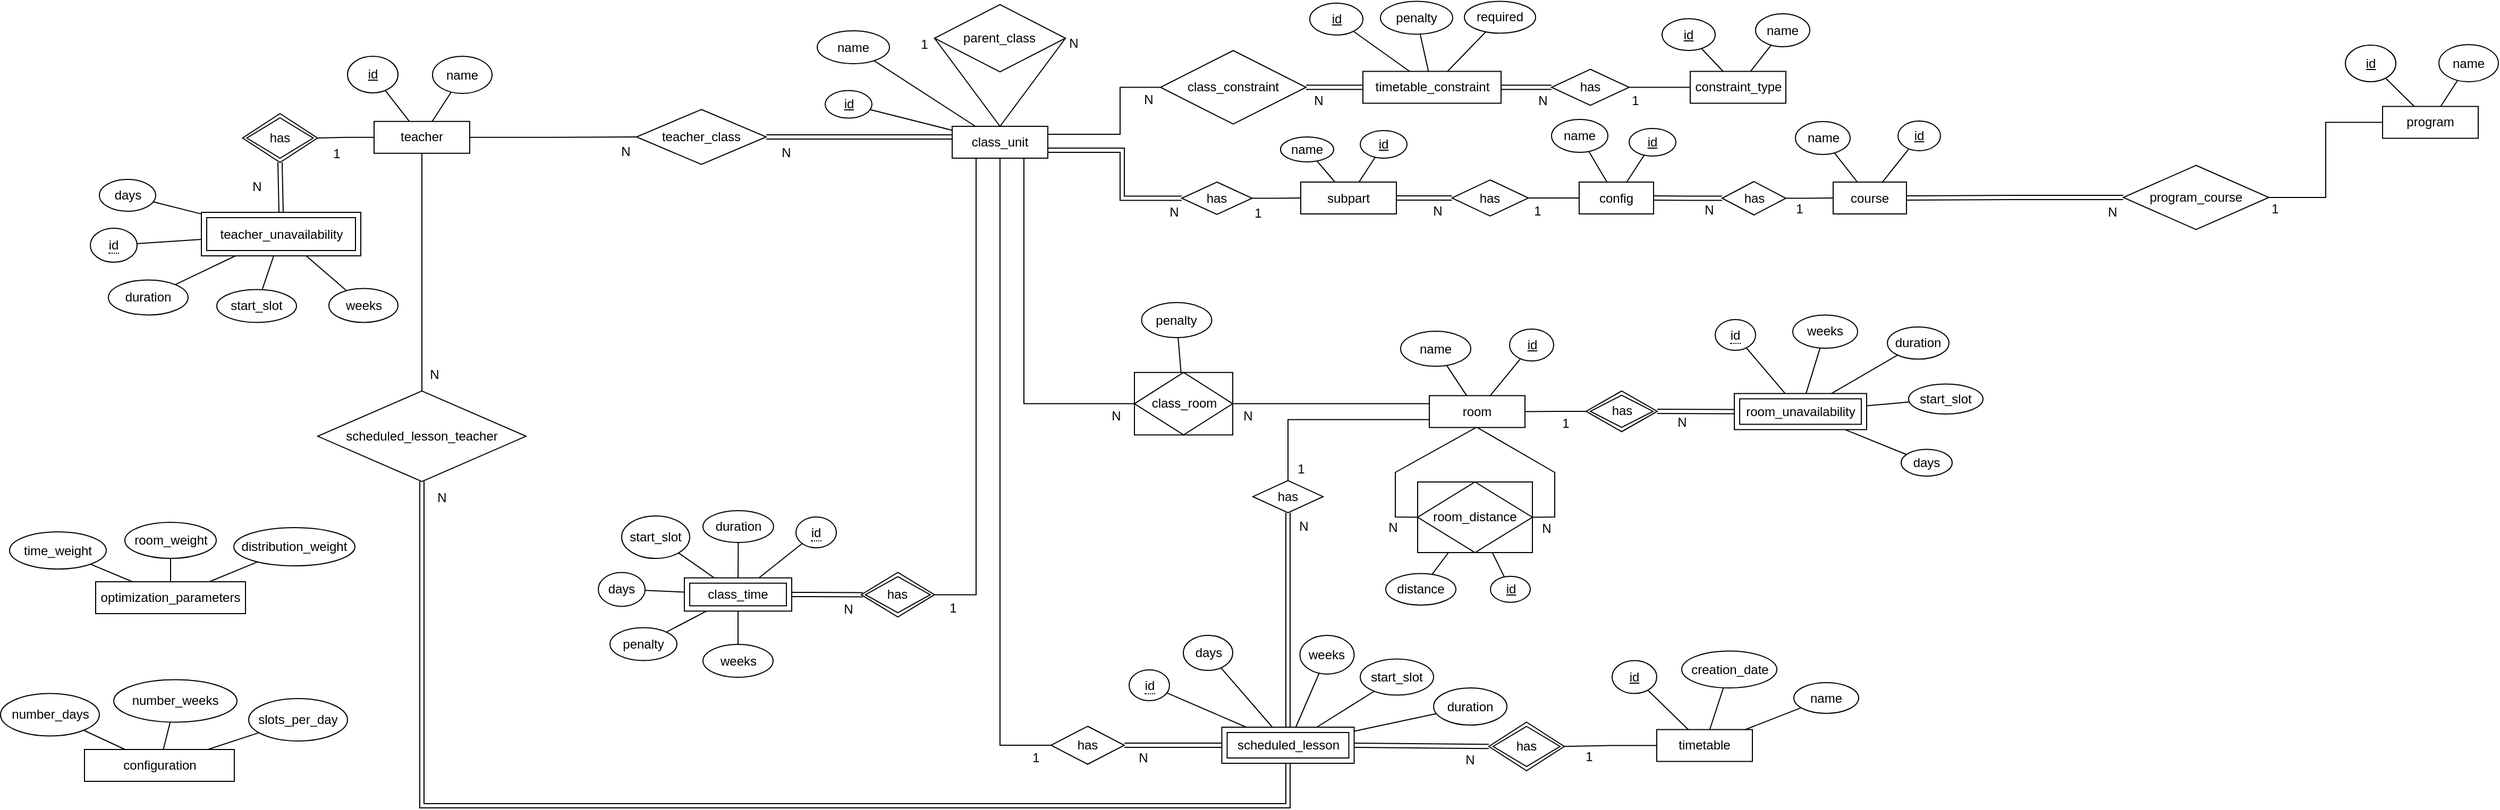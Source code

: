 <mxfile version="26.0.16">
  <diagram name="Page-1" id="pkXf-up6cnqvc38uH5pA">
    <mxGraphModel dx="1947" dy="532" grid="0" gridSize="10" guides="1" tooltips="1" connect="1" arrows="1" fold="1" page="1" pageScale="1" pageWidth="827" pageHeight="1169" math="0" shadow="0">
      <root>
        <mxCell id="0" />
        <mxCell id="1" parent="0" />
        <mxCell id="RfgUkLckM-XOD2t2Phgp-1" value="teacher" style="rounded=0;whiteSpace=wrap;html=1;" parent="1" vertex="1">
          <mxGeometry x="-413" y="139.38" width="90" height="30" as="geometry" />
        </mxCell>
        <mxCell id="RfgUkLckM-XOD2t2Phgp-3" value="timetable" style="rounded=0;whiteSpace=wrap;html=1;" parent="1" vertex="1">
          <mxGeometry x="794" y="712.25" width="90" height="30" as="geometry" />
        </mxCell>
        <mxCell id="RfgUkLckM-XOD2t2Phgp-4" value="name" style="ellipse;whiteSpace=wrap;html=1;" parent="1" vertex="1">
          <mxGeometry x="-358" y="78" width="56" height="35" as="geometry" />
        </mxCell>
        <mxCell id="RfgUkLckM-XOD2t2Phgp-5" value="&lt;u&gt;id&lt;/u&gt;" style="ellipse;whiteSpace=wrap;html=1;" parent="1" vertex="1">
          <mxGeometry x="-438" y="78" width="47.5" height="34.5" as="geometry" />
        </mxCell>
        <mxCell id="RfgUkLckM-XOD2t2Phgp-8" value="" style="endArrow=none;html=1;rounded=0;" parent="1" source="RfgUkLckM-XOD2t2Phgp-5" target="RfgUkLckM-XOD2t2Phgp-1" edge="1">
          <mxGeometry width="50" height="50" relative="1" as="geometry">
            <mxPoint x="-448" y="159" as="sourcePoint" />
            <mxPoint x="-398" y="159" as="targetPoint" />
          </mxGeometry>
        </mxCell>
        <mxCell id="RfgUkLckM-XOD2t2Phgp-9" value="" style="endArrow=none;html=1;rounded=0;" parent="1" source="RfgUkLckM-XOD2t2Phgp-4" target="RfgUkLckM-XOD2t2Phgp-1" edge="1">
          <mxGeometry width="50" height="50" relative="1" as="geometry">
            <mxPoint x="-329.118" y="101.647" as="sourcePoint" />
            <mxPoint x="-364" y="144" as="targetPoint" />
          </mxGeometry>
        </mxCell>
        <mxCell id="RfgUkLckM-XOD2t2Phgp-14" value="&lt;u&gt;id&lt;/u&gt;" style="ellipse;whiteSpace=wrap;html=1;" parent="1" vertex="1">
          <mxGeometry x="752" y="647.25" width="42" height="31" as="geometry" />
        </mxCell>
        <mxCell id="RfgUkLckM-XOD2t2Phgp-19" value="" style="endArrow=none;html=1;rounded=0;" parent="1" source="RfgUkLckM-XOD2t2Phgp-14" target="RfgUkLckM-XOD2t2Phgp-3" edge="1">
          <mxGeometry width="50" height="50" relative="1" as="geometry">
            <mxPoint x="234" y="1077.25" as="sourcePoint" />
            <mxPoint x="236" y="1107.25" as="targetPoint" />
          </mxGeometry>
        </mxCell>
        <mxCell id="bcXNtD89giMIb3jXFdts-14" value="&lt;u&gt;id&lt;/u&gt;" style="ellipse;whiteSpace=wrap;html=1;" parent="1" vertex="1">
          <mxGeometry x="1021" y="139" width="40" height="28" as="geometry" />
        </mxCell>
        <mxCell id="bcXNtD89giMIb3jXFdts-15" value="" style="endArrow=none;html=1;rounded=0;" parent="1" source="bcXNtD89giMIb3jXFdts-14" target="_xr7IQGyZNPZx5lYoVPm-3" edge="1">
          <mxGeometry width="50" height="50" relative="1" as="geometry">
            <mxPoint x="317" y="284.5" as="sourcePoint" />
            <mxPoint x="282" y="340.5" as="targetPoint" />
          </mxGeometry>
        </mxCell>
        <mxCell id="jiQwkbqRdQQgW2EyC9Wi-4" style="edgeStyle=orthogonalEdgeStyle;rounded=0;orthogonalLoop=1;jettySize=auto;html=1;entryX=0;entryY=0.5;entryDx=0;entryDy=0;endArrow=none;startFill=0;exitX=1;exitY=0.5;exitDx=0;exitDy=0;" parent="1" source="_xr7IQGyZNPZx5lYoVPm-6" target="_xr7IQGyZNPZx5lYoVPm-3" edge="1">
          <mxGeometry relative="1" as="geometry">
            <mxPoint x="942.0" y="211.5" as="sourcePoint" />
          </mxGeometry>
        </mxCell>
        <mxCell id="jiQwkbqRdQQgW2EyC9Wi-11" value="N" style="text;html=1;align=center;verticalAlign=middle;whiteSpace=wrap;rounded=0;" parent="1" vertex="1">
          <mxGeometry x="334" y="215" width="12.25" height="19" as="geometry" />
        </mxCell>
        <mxCell id="CwpDE3YvrMXc87gRrV8c-2" value="constraint_type" style="rounded=0;whiteSpace=wrap;html=1;" parent="1" vertex="1">
          <mxGeometry x="825.5" y="92.25" width="90" height="30" as="geometry" />
        </mxCell>
        <mxCell id="CwpDE3YvrMXc87gRrV8c-5" value="" style="endArrow=none;html=1;rounded=0;exitX=0;exitY=0.5;exitDx=0;exitDy=0;edgeStyle=orthogonalEdgeStyle;entryX=1;entryY=0.25;entryDx=0;entryDy=0;" parent="1" source="uCkUVd9GbLd5T6BVx3NX-10" target="_xr7IQGyZNPZx5lYoVPm-7" edge="1">
          <mxGeometry width="50" height="50" relative="1" as="geometry">
            <mxPoint x="367.75" y="107.25" as="sourcePoint" />
            <mxPoint x="234.0" y="149.25" as="targetPoint" />
            <Array as="points">
              <mxPoint x="289" y="107" />
              <mxPoint x="289" y="152" />
            </Array>
          </mxGeometry>
        </mxCell>
        <mxCell id="CwpDE3YvrMXc87gRrV8c-6" value="" style="endArrow=none;html=1;rounded=0;entryX=0;entryY=0.5;entryDx=0;entryDy=0;edgeStyle=orthogonalEdgeStyle;exitX=1;exitY=0.5;exitDx=0;exitDy=0;" parent="1" source="uCkUVd9GbLd5T6BVx3NX-2" target="CwpDE3YvrMXc87gRrV8c-2" edge="1">
          <mxGeometry width="50" height="50" relative="1" as="geometry">
            <mxPoint x="772.5" y="77.25" as="sourcePoint" />
            <mxPoint x="237.5" y="92.25" as="targetPoint" />
          </mxGeometry>
        </mxCell>
        <mxCell id="CwpDE3YvrMXc87gRrV8c-9" value="&lt;u&gt;id&lt;/u&gt;" style="ellipse;whiteSpace=wrap;html=1;" parent="1" vertex="1">
          <mxGeometry x="799" y="42.62" width="50" height="30" as="geometry" />
        </mxCell>
        <mxCell id="CwpDE3YvrMXc87gRrV8c-10" value="" style="endArrow=none;html=1;rounded=0;" parent="1" source="CwpDE3YvrMXc87gRrV8c-9" target="CwpDE3YvrMXc87gRrV8c-2" edge="1">
          <mxGeometry width="50" height="50" relative="1" as="geometry">
            <mxPoint x="556" y="43.25" as="sourcePoint" />
            <mxPoint x="606" y="-6.75" as="targetPoint" />
          </mxGeometry>
        </mxCell>
        <mxCell id="CwpDE3YvrMXc87gRrV8c-11" value="name" style="ellipse;whiteSpace=wrap;html=1;" parent="1" vertex="1">
          <mxGeometry x="887" y="38" width="51" height="31" as="geometry" />
        </mxCell>
        <mxCell id="CwpDE3YvrMXc87gRrV8c-12" value="" style="endArrow=none;html=1;rounded=0;" parent="1" source="CwpDE3YvrMXc87gRrV8c-11" target="CwpDE3YvrMXc87gRrV8c-2" edge="1">
          <mxGeometry width="50" height="50" relative="1" as="geometry">
            <mxPoint x="240" y="-64.75" as="sourcePoint" />
            <mxPoint x="322" y="-21.75" as="targetPoint" />
          </mxGeometry>
        </mxCell>
        <mxCell id="xcnXYv3SaFBbOcyUdqIz-3" value="N" style="text;html=1;align=center;verticalAlign=middle;whiteSpace=wrap;rounded=0;" parent="1" vertex="1">
          <mxGeometry x="306.5" y="109" width="17.5" height="19.75" as="geometry" />
        </mxCell>
        <mxCell id="xcnXYv3SaFBbOcyUdqIz-4" value="N" style="text;html=1;align=center;verticalAlign=middle;whiteSpace=wrap;rounded=0;" parent="1" vertex="1">
          <mxGeometry x="465" y="110.25" width="22" height="20" as="geometry" />
        </mxCell>
        <mxCell id="xcnXYv3SaFBbOcyUdqIz-6" value="room" style="rounded=0;whiteSpace=wrap;html=1;" parent="1" vertex="1">
          <mxGeometry x="580" y="397.69" width="90" height="30" as="geometry" />
        </mxCell>
        <mxCell id="xcnXYv3SaFBbOcyUdqIz-7" value="&lt;u&gt;id&lt;/u&gt;" style="ellipse;whiteSpace=wrap;html=1;" parent="1" vertex="1">
          <mxGeometry x="655.5" y="335" width="41.5" height="30" as="geometry" />
        </mxCell>
        <mxCell id="xcnXYv3SaFBbOcyUdqIz-8" value="" style="endArrow=none;html=1;rounded=0;" parent="1" source="xcnXYv3SaFBbOcyUdqIz-7" target="xcnXYv3SaFBbOcyUdqIz-6" edge="1">
          <mxGeometry width="50" height="50" relative="1" as="geometry">
            <mxPoint x="480" y="417.69" as="sourcePoint" />
            <mxPoint x="540" y="445.69" as="targetPoint" />
          </mxGeometry>
        </mxCell>
        <mxCell id="xcnXYv3SaFBbOcyUdqIz-10" value="" style="endArrow=none;html=1;rounded=0;exitX=0.5;exitY=1;exitDx=0;exitDy=0;entryX=0;entryY=0.5;entryDx=0;entryDy=0;" parent="1" target="DnB-IcPGnR8jbc4Zhwd8-32" edge="1">
          <mxGeometry width="50" height="50" relative="1" as="geometry">
            <mxPoint x="624" y="427.69" as="sourcePoint" />
            <mxPoint x="560" y="506.375" as="targetPoint" />
            <Array as="points">
              <mxPoint x="548" y="470" />
              <mxPoint x="548" y="512" />
            </Array>
          </mxGeometry>
        </mxCell>
        <mxCell id="xcnXYv3SaFBbOcyUdqIz-16" value="" style="endArrow=none;html=1;rounded=0;entryX=1;entryY=0.5;entryDx=0;entryDy=0;edgeStyle=orthogonalEdgeStyle;exitX=0;exitY=0.5;exitDx=0;exitDy=0;" parent="1" source="DnB-IcPGnR8jbc4Zhwd8-22" target="xcnXYv3SaFBbOcyUdqIz-6" edge="1">
          <mxGeometry width="50" height="50" relative="1" as="geometry">
            <mxPoint x="715.5" y="412.69" as="sourcePoint" />
            <mxPoint x="190" y="388.19" as="targetPoint" />
          </mxGeometry>
        </mxCell>
        <mxCell id="xcnXYv3SaFBbOcyUdqIz-18" value="N" style="text;html=1;align=center;verticalAlign=middle;whiteSpace=wrap;rounded=0;" parent="1" vertex="1">
          <mxGeometry x="805" y="409" width="25.5" height="28.69" as="geometry" />
        </mxCell>
        <mxCell id="xcnXYv3SaFBbOcyUdqIz-19" value="1" style="text;html=1;align=center;verticalAlign=middle;whiteSpace=wrap;rounded=0;" parent="1" vertex="1">
          <mxGeometry x="698" y="410" width="21" height="27.69" as="geometry" />
        </mxCell>
        <mxCell id="xcnXYv3SaFBbOcyUdqIz-20" value="start_slot" style="ellipse;whiteSpace=wrap;html=1;" parent="1" vertex="1">
          <mxGeometry x="1031" y="386.69" width="70" height="28.31" as="geometry" />
        </mxCell>
        <mxCell id="xcnXYv3SaFBbOcyUdqIz-21" value="duration" style="ellipse;whiteSpace=wrap;html=1;" parent="1" vertex="1">
          <mxGeometry x="1011" y="333" width="58" height="30.31" as="geometry" />
        </mxCell>
        <mxCell id="xcnXYv3SaFBbOcyUdqIz-22" value="weeks" style="ellipse;whiteSpace=wrap;html=1;" parent="1" vertex="1">
          <mxGeometry x="922" y="321.69" width="61" height="31.31" as="geometry" />
        </mxCell>
        <mxCell id="xcnXYv3SaFBbOcyUdqIz-23" value="" style="endArrow=none;html=1;rounded=0;" parent="1" source="xcnXYv3SaFBbOcyUdqIz-22" target="DnB-IcPGnR8jbc4Zhwd8-23" edge="1">
          <mxGeometry width="50" height="50" relative="1" as="geometry">
            <mxPoint x="805" y="207.69" as="sourcePoint" />
            <mxPoint x="946.655" y="395.19" as="targetPoint" />
          </mxGeometry>
        </mxCell>
        <mxCell id="xcnXYv3SaFBbOcyUdqIz-24" value="" style="endArrow=none;html=1;rounded=0;" parent="1" source="xcnXYv3SaFBbOcyUdqIz-21" target="DnB-IcPGnR8jbc4Zhwd8-23" edge="1">
          <mxGeometry width="50" height="50" relative="1" as="geometry">
            <mxPoint x="945" y="307.69" as="sourcePoint" />
            <mxPoint x="996.778" y="395.19" as="targetPoint" />
          </mxGeometry>
        </mxCell>
        <mxCell id="xcnXYv3SaFBbOcyUdqIz-25" value="" style="endArrow=none;html=1;rounded=0;" parent="1" source="xcnXYv3SaFBbOcyUdqIz-20" target="DnB-IcPGnR8jbc4Zhwd8-23" edge="1">
          <mxGeometry width="50" height="50" relative="1" as="geometry">
            <mxPoint x="899" y="356.69" as="sourcePoint" />
            <mxPoint x="1015" y="419.982" as="targetPoint" />
          </mxGeometry>
        </mxCell>
        <mxCell id="xcnXYv3SaFBbOcyUdqIz-26" value="N" style="text;html=1;align=center;verticalAlign=middle;whiteSpace=wrap;rounded=0;" parent="1" vertex="1">
          <mxGeometry x="536" y="511" width="20" height="22.5" as="geometry" />
        </mxCell>
        <mxCell id="xcnXYv3SaFBbOcyUdqIz-27" value="N" style="text;html=1;align=center;verticalAlign=middle;whiteSpace=wrap;rounded=0;" parent="1" vertex="1">
          <mxGeometry x="681.5" y="511" width="16.5" height="23.5" as="geometry" />
        </mxCell>
        <mxCell id="xcnXYv3SaFBbOcyUdqIz-33" style="edgeStyle=orthogonalEdgeStyle;rounded=0;orthogonalLoop=1;jettySize=auto;html=1;endArrow=none;startFill=0;entryX=0;entryY=0.5;entryDx=0;entryDy=0;shape=link;exitX=1;exitY=0.75;exitDx=0;exitDy=0;" parent="1" source="_xr7IQGyZNPZx5lYoVPm-7" target="_xr7IQGyZNPZx5lYoVPm-4" edge="1">
          <mxGeometry relative="1" as="geometry">
            <mxPoint x="241" y="203" as="sourcePoint" />
            <mxPoint x="389.75" y="212.0" as="targetPoint" />
            <Array as="points">
              <mxPoint x="291" y="167" />
              <mxPoint x="291" y="212" />
            </Array>
          </mxGeometry>
        </mxCell>
        <mxCell id="xcnXYv3SaFBbOcyUdqIz-34" value="1" style="text;html=1;align=center;verticalAlign=middle;whiteSpace=wrap;rounded=0;" parent="1" vertex="1">
          <mxGeometry x="413.25" y="213.5" width="12" height="24" as="geometry" />
        </mxCell>
        <mxCell id="xcnXYv3SaFBbOcyUdqIz-41" value="creation_date" style="ellipse;whiteSpace=wrap;html=1;" parent="1" vertex="1">
          <mxGeometry x="817.5" y="638.25" width="89.5" height="34.75" as="geometry" />
        </mxCell>
        <mxCell id="xcnXYv3SaFBbOcyUdqIz-42" value="" style="endArrow=none;html=1;rounded=0;" parent="1" source="RfgUkLckM-XOD2t2Phgp-3" target="xcnXYv3SaFBbOcyUdqIz-41" edge="1">
          <mxGeometry width="50" height="50" relative="1" as="geometry">
            <mxPoint x="214" y="1127.25" as="sourcePoint" />
            <mxPoint x="147" y="1170.25" as="targetPoint" />
          </mxGeometry>
        </mxCell>
        <mxCell id="xcnXYv3SaFBbOcyUdqIz-44" value="" style="endArrow=none;html=1;rounded=0;" parent="1" source="DnB-IcPGnR8jbc4Zhwd8-24" target="DnB-IcPGnR8jbc4Zhwd8-23" edge="1">
          <mxGeometry width="50" height="50" relative="1" as="geometry">
            <mxPoint x="891.883" y="355.054" as="sourcePoint" />
            <mxPoint x="926.184" y="395.19" as="targetPoint" />
          </mxGeometry>
        </mxCell>
        <mxCell id="xcnXYv3SaFBbOcyUdqIz-53" value="N" style="text;html=1;align=center;verticalAlign=middle;whiteSpace=wrap;rounded=0;" parent="1" vertex="1">
          <mxGeometry x="606" y="729" width="25" height="24.25" as="geometry" />
        </mxCell>
        <mxCell id="xcnXYv3SaFBbOcyUdqIz-54" value="1" style="text;html=1;align=center;verticalAlign=middle;whiteSpace=wrap;rounded=0;" parent="1" vertex="1">
          <mxGeometry x="719" y="725.25" width="23" height="25.75" as="geometry" />
        </mxCell>
        <mxCell id="xcnXYv3SaFBbOcyUdqIz-56" value="start_slot" style="ellipse;whiteSpace=wrap;html=1;" parent="1" vertex="1">
          <mxGeometry x="-561" y="297.69" width="75" height="31" as="geometry" />
        </mxCell>
        <mxCell id="xcnXYv3SaFBbOcyUdqIz-57" value="duration" style="ellipse;whiteSpace=wrap;html=1;" parent="1" vertex="1">
          <mxGeometry x="-663" y="288.69" width="75" height="33" as="geometry" />
        </mxCell>
        <mxCell id="xcnXYv3SaFBbOcyUdqIz-58" value="weeks" style="ellipse;whiteSpace=wrap;html=1;" parent="1" vertex="1">
          <mxGeometry x="-455.5" y="296.69" width="65" height="32" as="geometry" />
        </mxCell>
        <mxCell id="xcnXYv3SaFBbOcyUdqIz-59" value="" style="endArrow=none;html=1;rounded=0;" parent="1" source="xcnXYv3SaFBbOcyUdqIz-58" target="DnB-IcPGnR8jbc4Zhwd8-19" edge="1">
          <mxGeometry width="50" height="50" relative="1" as="geometry">
            <mxPoint x="-632.5" y="47.75" as="sourcePoint" />
            <mxPoint x="-492.651" y="267.75" as="targetPoint" />
          </mxGeometry>
        </mxCell>
        <mxCell id="xcnXYv3SaFBbOcyUdqIz-60" value="" style="endArrow=none;html=1;rounded=0;" parent="1" source="xcnXYv3SaFBbOcyUdqIz-57" target="DnB-IcPGnR8jbc4Zhwd8-19" edge="1">
          <mxGeometry width="50" height="50" relative="1" as="geometry">
            <mxPoint x="-492.5" y="147.75" as="sourcePoint" />
            <mxPoint x="-538.681" y="267.75" as="targetPoint" />
          </mxGeometry>
        </mxCell>
        <mxCell id="xcnXYv3SaFBbOcyUdqIz-61" value="" style="endArrow=none;html=1;rounded=0;" parent="1" source="xcnXYv3SaFBbOcyUdqIz-56" target="DnB-IcPGnR8jbc4Zhwd8-19" edge="1">
          <mxGeometry width="50" height="50" relative="1" as="geometry">
            <mxPoint x="-523.405" y="322.216" as="sourcePoint" />
            <mxPoint x="-511.312" y="267.75" as="targetPoint" />
          </mxGeometry>
        </mxCell>
        <mxCell id="xcnXYv3SaFBbOcyUdqIz-63" value="" style="endArrow=none;html=1;rounded=0;" parent="1" source="DnB-IcPGnR8jbc4Zhwd8-20" target="DnB-IcPGnR8jbc4Zhwd8-19" edge="1">
          <mxGeometry width="50" height="50" relative="1" as="geometry">
            <mxPoint x="-646.061" y="254.839" as="sourcePoint" />
            <mxPoint x="-581" y="253.032" as="targetPoint" />
          </mxGeometry>
        </mxCell>
        <mxCell id="xcnXYv3SaFBbOcyUdqIz-65" style="edgeStyle=orthogonalEdgeStyle;rounded=0;orthogonalLoop=1;jettySize=auto;html=1;endArrow=none;startFill=0;exitX=0;exitY=0.5;exitDx=0;exitDy=0;entryX=1;entryY=0.5;entryDx=0;entryDy=0;" parent="1" source="RfgUkLckM-XOD2t2Phgp-1" target="DnB-IcPGnR8jbc4Zhwd8-17" edge="1">
          <mxGeometry relative="1" as="geometry">
            <mxPoint x="-181" y="384" as="sourcePoint" />
            <mxPoint x="-455" y="159.38" as="targetPoint" />
          </mxGeometry>
        </mxCell>
        <mxCell id="xcnXYv3SaFBbOcyUdqIz-67" value="1" style="text;html=1;align=center;verticalAlign=middle;whiteSpace=wrap;rounded=0;" parent="1" vertex="1">
          <mxGeometry x="-463" y="155" width="30" height="30" as="geometry" />
        </mxCell>
        <mxCell id="xcnXYv3SaFBbOcyUdqIz-68" value="N" style="text;html=1;align=center;verticalAlign=middle;whiteSpace=wrap;rounded=0;" parent="1" vertex="1">
          <mxGeometry x="-538.5" y="186" width="30" height="30" as="geometry" />
        </mxCell>
        <mxCell id="loU6qst1gXyBOw2LhkFR-6" style="edgeStyle=orthogonalEdgeStyle;rounded=0;orthogonalLoop=1;jettySize=auto;html=1;endArrow=none;startFill=0;entryX=0;entryY=0.5;entryDx=0;entryDy=0;exitX=1;exitY=0.5;exitDx=0;exitDy=0;" parent="1" source="_xr7IQGyZNPZx5lYoVPm-5" target="_xr7IQGyZNPZx5lYoVPm-2" edge="1">
          <mxGeometry relative="1" as="geometry">
            <mxPoint x="801.0" y="211" as="sourcePoint" />
            <mxPoint x="847" y="211.5" as="targetPoint" />
          </mxGeometry>
        </mxCell>
        <mxCell id="loU6qst1gXyBOw2LhkFR-9" style="edgeStyle=orthogonalEdgeStyle;rounded=0;orthogonalLoop=1;jettySize=auto;html=1;endArrow=none;startFill=0;exitX=1;exitY=0.5;exitDx=0;exitDy=0;entryX=0;entryY=0.5;entryDx=0;entryDy=0;" parent="1" source="_xr7IQGyZNPZx5lYoVPm-4" target="_xr7IQGyZNPZx5lYoVPm-1" edge="1">
          <mxGeometry relative="1" as="geometry">
            <mxPoint x="475.75" y="212.0" as="sourcePoint" />
            <mxPoint x="557" y="213" as="targetPoint" />
          </mxGeometry>
        </mxCell>
        <mxCell id="loU6qst1gXyBOw2LhkFR-10" value="N" style="text;html=1;align=center;verticalAlign=middle;whiteSpace=wrap;rounded=0;" parent="1" vertex="1">
          <mxGeometry x="575.25" y="210.5" width="26" height="27" as="geometry" />
        </mxCell>
        <mxCell id="loU6qst1gXyBOw2LhkFR-11" value="1" style="text;html=1;align=center;verticalAlign=middle;whiteSpace=wrap;rounded=0;" parent="1" vertex="1">
          <mxGeometry x="670.75" y="210" width="22" height="27" as="geometry" />
        </mxCell>
        <mxCell id="loU6qst1gXyBOw2LhkFR-12" value="N" style="text;html=1;align=center;verticalAlign=middle;whiteSpace=wrap;rounded=0;" parent="1" vertex="1">
          <mxGeometry x="830" y="208.5" width="27" height="29" as="geometry" />
        </mxCell>
        <mxCell id="loU6qst1gXyBOw2LhkFR-13" value="1" style="text;html=1;align=center;verticalAlign=middle;whiteSpace=wrap;rounded=0;" parent="1" vertex="1">
          <mxGeometry x="917" y="206.5" width="23" height="30" as="geometry" />
        </mxCell>
        <mxCell id="loU6qst1gXyBOw2LhkFR-14" value="optimization_parameters" style="rounded=0;whiteSpace=wrap;html=1;" parent="1" vertex="1">
          <mxGeometry x="-675" y="573" width="141" height="30" as="geometry" />
        </mxCell>
        <mxCell id="loU6qst1gXyBOw2LhkFR-15" value="time_weight" style="ellipse;whiteSpace=wrap;html=1;" parent="1" vertex="1">
          <mxGeometry x="-756" y="526" width="91" height="35" as="geometry" />
        </mxCell>
        <mxCell id="loU6qst1gXyBOw2LhkFR-16" value="" style="endArrow=none;html=1;rounded=0;" parent="1" source="loU6qst1gXyBOw2LhkFR-15" target="loU6qst1gXyBOw2LhkFR-14" edge="1">
          <mxGeometry width="50" height="50" relative="1" as="geometry">
            <mxPoint x="-727" y="205" as="sourcePoint" />
            <mxPoint x="-641" y="248" as="targetPoint" />
          </mxGeometry>
        </mxCell>
        <mxCell id="loU6qst1gXyBOw2LhkFR-17" value="room_weight" style="ellipse;whiteSpace=wrap;html=1;" parent="1" vertex="1">
          <mxGeometry x="-647.5" y="517" width="86" height="34" as="geometry" />
        </mxCell>
        <mxCell id="loU6qst1gXyBOw2LhkFR-19" value="distribution_weight" style="ellipse;whiteSpace=wrap;html=1;" parent="1" vertex="1">
          <mxGeometry x="-545" y="522" width="114" height="36" as="geometry" />
        </mxCell>
        <mxCell id="loU6qst1gXyBOw2LhkFR-20" value="" style="endArrow=none;html=1;rounded=0;entryX=0.5;entryY=0;entryDx=0;entryDy=0;" parent="1" source="loU6qst1gXyBOw2LhkFR-17" target="loU6qst1gXyBOw2LhkFR-14" edge="1">
          <mxGeometry width="50" height="50" relative="1" as="geometry">
            <mxPoint x="-669" y="550" as="sourcePoint" />
            <mxPoint x="-618" y="583" as="targetPoint" />
          </mxGeometry>
        </mxCell>
        <mxCell id="loU6qst1gXyBOw2LhkFR-21" value="" style="endArrow=none;html=1;rounded=0;" parent="1" source="loU6qst1gXyBOw2LhkFR-19" target="loU6qst1gXyBOw2LhkFR-14" edge="1">
          <mxGeometry width="50" height="50" relative="1" as="geometry">
            <mxPoint x="-593" y="553" as="sourcePoint" />
            <mxPoint x="-594" y="583" as="targetPoint" />
          </mxGeometry>
        </mxCell>
        <mxCell id="loU6qst1gXyBOw2LhkFR-23" value="" style="endArrow=none;html=1;rounded=0;" parent="1" source="DnB-IcPGnR8jbc4Zhwd8-27" target="DnB-IcPGnR8jbc4Zhwd8-26" edge="1">
          <mxGeometry width="50" height="50" relative="1" as="geometry">
            <mxPoint x="327.029" y="677.653" as="sourcePoint" />
            <mxPoint x="410.505" y="712.25" as="targetPoint" />
          </mxGeometry>
        </mxCell>
        <mxCell id="loU6qst1gXyBOw2LhkFR-24" value="days" style="ellipse;whiteSpace=wrap;html=1;" parent="1" vertex="1">
          <mxGeometry x="348.5" y="623.5" width="46.5" height="33" as="geometry" />
        </mxCell>
        <mxCell id="loU6qst1gXyBOw2LhkFR-25" value="weeks" style="ellipse;whiteSpace=wrap;html=1;" parent="1" vertex="1">
          <mxGeometry x="458.25" y="623.5" width="51" height="36.5" as="geometry" />
        </mxCell>
        <mxCell id="loU6qst1gXyBOw2LhkFR-26" value="start_slot" style="ellipse;whiteSpace=wrap;html=1;" parent="1" vertex="1">
          <mxGeometry x="515" y="645.75" width="69" height="34" as="geometry" />
        </mxCell>
        <mxCell id="loU6qst1gXyBOw2LhkFR-27" value="configuration" style="rounded=0;whiteSpace=wrap;html=1;" parent="1" vertex="1">
          <mxGeometry x="-685.5" y="731" width="141" height="30" as="geometry" />
        </mxCell>
        <mxCell id="loU6qst1gXyBOw2LhkFR-28" value="slots_per_day" style="ellipse;whiteSpace=wrap;html=1;" parent="1" vertex="1">
          <mxGeometry x="-531" y="683" width="93" height="40" as="geometry" />
        </mxCell>
        <mxCell id="loU6qst1gXyBOw2LhkFR-30" value="" style="endArrow=none;html=1;rounded=0;" parent="1" source="loU6qst1gXyBOw2LhkFR-28" target="loU6qst1gXyBOw2LhkFR-27" edge="1">
          <mxGeometry width="50" height="50" relative="1" as="geometry">
            <mxPoint x="-673.5" y="561" as="sourcePoint" />
            <mxPoint x="-622.5" y="594" as="targetPoint" />
          </mxGeometry>
        </mxCell>
        <mxCell id="loU6qst1gXyBOw2LhkFR-31" value="" style="endArrow=none;html=1;rounded=0;" parent="1" source="loU6qst1gXyBOw2LhkFR-24" target="DnB-IcPGnR8jbc4Zhwd8-26" edge="1">
          <mxGeometry width="50" height="50" relative="1" as="geometry">
            <mxPoint x="407" y="687.25" as="sourcePoint" />
            <mxPoint x="434.268" y="712.25" as="targetPoint" />
          </mxGeometry>
        </mxCell>
        <mxCell id="loU6qst1gXyBOw2LhkFR-32" value="" style="endArrow=none;html=1;rounded=0;" parent="1" source="loU6qst1gXyBOw2LhkFR-25" target="DnB-IcPGnR8jbc4Zhwd8-26" edge="1">
          <mxGeometry width="50" height="50" relative="1" as="geometry">
            <mxPoint x="468" y="680.25" as="sourcePoint" />
            <mxPoint x="452.715" y="712.25" as="targetPoint" />
          </mxGeometry>
        </mxCell>
        <mxCell id="loU6qst1gXyBOw2LhkFR-33" value="" style="endArrow=none;html=1;rounded=0;" parent="1" source="loU6qst1gXyBOw2LhkFR-26" target="DnB-IcPGnR8jbc4Zhwd8-26" edge="1">
          <mxGeometry width="50" height="50" relative="1" as="geometry">
            <mxPoint x="548" y="682.25" as="sourcePoint" />
            <mxPoint x="465.274" y="712.25" as="targetPoint" />
          </mxGeometry>
        </mxCell>
        <mxCell id="loU6qst1gXyBOw2LhkFR-34" value="number_days" style="ellipse;whiteSpace=wrap;html=1;" parent="1" vertex="1">
          <mxGeometry x="-764.5" y="678.25" width="93" height="40" as="geometry" />
        </mxCell>
        <mxCell id="loU6qst1gXyBOw2LhkFR-35" value="" style="endArrow=none;html=1;rounded=0;" parent="1" source="loU6qst1gXyBOw2LhkFR-34" target="loU6qst1gXyBOw2LhkFR-27" edge="1">
          <mxGeometry width="50" height="50" relative="1" as="geometry">
            <mxPoint x="-665.5" y="710" as="sourcePoint" />
            <mxPoint x="-624.5" y="741" as="targetPoint" />
          </mxGeometry>
        </mxCell>
        <mxCell id="loU6qst1gXyBOw2LhkFR-36" value="number_weeks" style="ellipse;whiteSpace=wrap;html=1;" parent="1" vertex="1">
          <mxGeometry x="-658" y="665.25" width="116" height="40" as="geometry" />
        </mxCell>
        <mxCell id="loU6qst1gXyBOw2LhkFR-37" value="" style="endArrow=none;html=1;rounded=0;" parent="1" source="loU6qst1gXyBOw2LhkFR-36" target="loU6qst1gXyBOw2LhkFR-27" edge="1">
          <mxGeometry width="50" height="50" relative="1" as="geometry">
            <mxPoint x="-586.5" y="696" as="sourcePoint" />
            <mxPoint x="-592.5" y="748" as="targetPoint" />
          </mxGeometry>
        </mxCell>
        <mxCell id="loU6qst1gXyBOw2LhkFR-43" style="edgeStyle=orthogonalEdgeStyle;rounded=0;orthogonalLoop=1;jettySize=auto;html=1;endArrow=none;startFill=0;entryX=1;entryY=0.5;entryDx=0;entryDy=0;exitX=0.25;exitY=1;exitDx=0;exitDy=0;" parent="1" source="_xr7IQGyZNPZx5lYoVPm-7" target="DnB-IcPGnR8jbc4Zhwd8-34" edge="1">
          <mxGeometry relative="1" as="geometry">
            <mxPoint x="147.0" y="180" as="sourcePoint" />
            <mxPoint x="125.5" y="477" as="targetPoint" />
          </mxGeometry>
        </mxCell>
        <mxCell id="loU6qst1gXyBOw2LhkFR-44" style="edgeStyle=orthogonalEdgeStyle;rounded=0;orthogonalLoop=1;jettySize=auto;html=1;endArrow=none;startFill=0;entryX=0;entryY=0.5;entryDx=0;entryDy=0;exitX=0.75;exitY=1;exitDx=0;exitDy=0;" parent="1" source="_xr7IQGyZNPZx5lYoVPm-7" target="DnB-IcPGnR8jbc4Zhwd8-33" edge="1">
          <mxGeometry relative="1" as="geometry">
            <mxPoint x="205" y="180" as="sourcePoint" />
            <mxPoint x="276" y="406.005" as="targetPoint" />
          </mxGeometry>
        </mxCell>
        <mxCell id="loU6qst1gXyBOw2LhkFR-47" value="1" style="text;html=1;align=center;verticalAlign=middle;whiteSpace=wrap;rounded=0;" parent="1" vertex="1">
          <mxGeometry x="122" y="588.5" width="20" height="19.5" as="geometry" />
        </mxCell>
        <mxCell id="loU6qst1gXyBOw2LhkFR-48" value="N" style="text;html=1;align=center;verticalAlign=middle;whiteSpace=wrap;rounded=0;" parent="1" vertex="1">
          <mxGeometry x="22" y="588.5" width="23" height="21.5" as="geometry" />
        </mxCell>
        <mxCell id="loU6qst1gXyBOw2LhkFR-51" value="penalty" style="ellipse;whiteSpace=wrap;html=1;" parent="1" vertex="1">
          <mxGeometry x="309.25" y="310" width="66" height="33" as="geometry" />
        </mxCell>
        <mxCell id="loU6qst1gXyBOw2LhkFR-52" value="" style="endArrow=none;html=1;rounded=0;" parent="1" source="loU6qst1gXyBOw2LhkFR-51" target="DnB-IcPGnR8jbc4Zhwd8-33" edge="1">
          <mxGeometry width="50" height="50" relative="1" as="geometry">
            <mxPoint x="-148.5" y="143" as="sourcePoint" />
            <mxPoint x="344.152" y="377.676" as="targetPoint" />
          </mxGeometry>
        </mxCell>
        <mxCell id="loU6qst1gXyBOw2LhkFR-53" value="days" style="ellipse;whiteSpace=wrap;html=1;" parent="1" vertex="1">
          <mxGeometry x="-202" y="564.19" width="44" height="32" as="geometry" />
        </mxCell>
        <mxCell id="loU6qst1gXyBOw2LhkFR-54" value="start_slot" style="ellipse;whiteSpace=wrap;html=1;" parent="1" vertex="1">
          <mxGeometry x="-180" y="511" width="64" height="40" as="geometry" />
        </mxCell>
        <mxCell id="loU6qst1gXyBOw2LhkFR-55" value="duration" style="ellipse;whiteSpace=wrap;html=1;" parent="1" vertex="1">
          <mxGeometry x="-103.5" y="506" width="66.44" height="30" as="geometry" />
        </mxCell>
        <mxCell id="loU6qst1gXyBOw2LhkFR-56" value="weeks" style="ellipse;whiteSpace=wrap;html=1;" parent="1" vertex="1">
          <mxGeometry x="-103.5" y="632" width="66" height="31" as="geometry" />
        </mxCell>
        <mxCell id="loU6qst1gXyBOw2LhkFR-57" value="penalty" style="ellipse;whiteSpace=wrap;html=1;" parent="1" vertex="1">
          <mxGeometry x="-191" y="616.25" width="63" height="31" as="geometry" />
        </mxCell>
        <mxCell id="loU6qst1gXyBOw2LhkFR-58" value="" style="endArrow=none;html=1;rounded=0;" parent="1" source="loU6qst1gXyBOw2LhkFR-53" target="DnB-IcPGnR8jbc4Zhwd8-30" edge="1">
          <mxGeometry width="50" height="50" relative="1" as="geometry">
            <mxPoint x="-72" y="437" as="sourcePoint" />
            <mxPoint x="-140.515" y="577.5" as="targetPoint" />
          </mxGeometry>
        </mxCell>
        <mxCell id="loU6qst1gXyBOw2LhkFR-59" value="" style="endArrow=none;html=1;rounded=0;" parent="1" source="loU6qst1gXyBOw2LhkFR-54" target="DnB-IcPGnR8jbc4Zhwd8-30" edge="1">
          <mxGeometry width="50" height="50" relative="1" as="geometry">
            <mxPoint x="-197" y="567" as="sourcePoint" />
            <mxPoint x="-98.307" y="577.5" as="targetPoint" />
          </mxGeometry>
        </mxCell>
        <mxCell id="loU6qst1gXyBOw2LhkFR-60" value="" style="endArrow=none;html=1;rounded=0;entryX=0.5;entryY=0;entryDx=0;entryDy=0;" parent="1" source="loU6qst1gXyBOw2LhkFR-55" target="DnB-IcPGnR8jbc4Zhwd8-30" edge="1">
          <mxGeometry width="50" height="50" relative="1" as="geometry">
            <mxPoint x="-112" y="568" as="sourcePoint" />
            <mxPoint x="-76.948" y="577.5" as="targetPoint" />
          </mxGeometry>
        </mxCell>
        <mxCell id="loU6qst1gXyBOw2LhkFR-61" value="" style="endArrow=none;html=1;rounded=0;" parent="1" source="loU6qst1gXyBOw2LhkFR-56" target="DnB-IcPGnR8jbc4Zhwd8-30" edge="1">
          <mxGeometry width="50" height="50" relative="1" as="geometry">
            <mxPoint x="-53" y="568" as="sourcePoint" />
            <mxPoint x="-54.789" y="577.5" as="targetPoint" />
          </mxGeometry>
        </mxCell>
        <mxCell id="loU6qst1gXyBOw2LhkFR-62" value="" style="endArrow=none;html=1;rounded=0;" parent="1" source="loU6qst1gXyBOw2LhkFR-57" target="DnB-IcPGnR8jbc4Zhwd8-30" edge="1">
          <mxGeometry width="50" height="50" relative="1" as="geometry">
            <mxPoint x="13" y="565" as="sourcePoint" />
            <mxPoint x="-145" y="601.475" as="targetPoint" />
          </mxGeometry>
        </mxCell>
        <mxCell id="loU6qst1gXyBOw2LhkFR-65" style="edgeStyle=orthogonalEdgeStyle;rounded=0;orthogonalLoop=1;jettySize=auto;html=1;endArrow=none;startFill=0;entryX=1;entryY=0.5;entryDx=0;entryDy=0;exitX=0;exitY=0.25;exitDx=0;exitDy=0;" parent="1" source="xcnXYv3SaFBbOcyUdqIz-6" target="DnB-IcPGnR8jbc4Zhwd8-33" edge="1">
          <mxGeometry relative="1" as="geometry">
            <mxPoint x="540" y="407.69" as="sourcePoint" />
            <mxPoint x="399.25" y="406.005" as="targetPoint" />
          </mxGeometry>
        </mxCell>
        <mxCell id="loU6qst1gXyBOw2LhkFR-66" value="has" style="shape=rhombus;perimeter=rhombusPerimeter;whiteSpace=wrap;html=1;align=center;" parent="1" vertex="1">
          <mxGeometry x="414" y="477.69" width="66" height="30.31" as="geometry" />
        </mxCell>
        <mxCell id="loU6qst1gXyBOw2LhkFR-67" style="edgeStyle=orthogonalEdgeStyle;rounded=0;orthogonalLoop=1;jettySize=auto;html=1;endArrow=none;startFill=0;exitX=0;exitY=0.75;exitDx=0;exitDy=0;entryX=0.5;entryY=0;entryDx=0;entryDy=0;" parent="1" source="xcnXYv3SaFBbOcyUdqIz-6" target="loU6qst1gXyBOw2LhkFR-66" edge="1">
          <mxGeometry relative="1" as="geometry">
            <mxPoint x="682" y="430.69" as="sourcePoint" />
            <mxPoint x="328" y="430.69" as="targetPoint" />
          </mxGeometry>
        </mxCell>
        <mxCell id="loU6qst1gXyBOw2LhkFR-69" value="N" style="text;html=1;align=center;verticalAlign=middle;whiteSpace=wrap;rounded=0;" parent="1" vertex="1">
          <mxGeometry x="275" y="408" width="21" height="18" as="geometry" />
        </mxCell>
        <mxCell id="loU6qst1gXyBOw2LhkFR-70" value="N" style="text;html=1;align=center;verticalAlign=middle;whiteSpace=wrap;rounded=0;" parent="1" vertex="1">
          <mxGeometry x="397" y="407" width="25" height="19" as="geometry" />
        </mxCell>
        <mxCell id="loU6qst1gXyBOw2LhkFR-72" value="1" style="text;html=1;align=center;verticalAlign=middle;whiteSpace=wrap;rounded=0;" parent="1" vertex="1">
          <mxGeometry x="445.75" y="455" width="27.25" height="24" as="geometry" />
        </mxCell>
        <mxCell id="loU6qst1gXyBOw2LhkFR-73" value="N" style="text;html=1;align=center;verticalAlign=middle;whiteSpace=wrap;rounded=0;movable=1;resizable=1;rotatable=1;deletable=1;editable=1;locked=0;connectable=1;" parent="1" vertex="1">
          <mxGeometry x="451" y="511.0" width="22" height="19" as="geometry" />
        </mxCell>
        <mxCell id="loU6qst1gXyBOw2LhkFR-74" value="penalty" style="ellipse;whiteSpace=wrap;html=1;" parent="1" vertex="1">
          <mxGeometry x="534" y="26.25" width="68" height="31" as="geometry" />
        </mxCell>
        <mxCell id="loU6qst1gXyBOw2LhkFR-75" value="required" style="ellipse;whiteSpace=wrap;html=1;" parent="1" vertex="1">
          <mxGeometry x="613" y="26.25" width="67" height="30" as="geometry" />
        </mxCell>
        <mxCell id="loU6qst1gXyBOw2LhkFR-76" value="" style="endArrow=none;html=1;rounded=0;" parent="1" source="loU6qst1gXyBOw2LhkFR-74" target="uCkUVd9GbLd5T6BVx3NX-1" edge="1">
          <mxGeometry width="50" height="50" relative="1" as="geometry">
            <mxPoint x="72.5" y="96.25" as="sourcePoint" />
            <mxPoint x="321.137" y="82.262" as="targetPoint" />
          </mxGeometry>
        </mxCell>
        <mxCell id="loU6qst1gXyBOw2LhkFR-77" value="" style="endArrow=none;html=1;rounded=0;" parent="1" source="loU6qst1gXyBOw2LhkFR-75" target="uCkUVd9GbLd5T6BVx3NX-1" edge="1">
          <mxGeometry width="50" height="50" relative="1" as="geometry">
            <mxPoint x="274.5" y="54.25" as="sourcePoint" />
            <mxPoint x="349.431" y="69.463" as="targetPoint" />
          </mxGeometry>
        </mxCell>
        <mxCell id="loU6qst1gXyBOw2LhkFR-81" value="" style="endArrow=none;html=1;rounded=0;" parent="1" source="_xr7IQGyZNPZx5lYoVPm-1" target="uCkUVd9GbLd5T6BVx3NX-14" edge="1">
          <mxGeometry width="50" height="50" relative="1" as="geometry">
            <mxPoint x="517.063" y="194" as="sourcePoint" />
            <mxPoint x="569.618" y="174.566" as="targetPoint" />
          </mxGeometry>
        </mxCell>
        <mxCell id="loU6qst1gXyBOw2LhkFR-82" value="" style="endArrow=none;html=1;rounded=0;" parent="1" source="uCkUVd9GbLd5T6BVx3NX-15" target="_xr7IQGyZNPZx5lYoVPm-2" edge="1">
          <mxGeometry width="50" height="50" relative="1" as="geometry">
            <mxPoint x="497" y="236.5" as="sourcePoint" />
            <mxPoint x="754.888" y="198.5" as="targetPoint" />
          </mxGeometry>
        </mxCell>
        <mxCell id="loU6qst1gXyBOw2LhkFR-83" value="has" style="shape=rhombus;perimeter=rhombusPerimeter;whiteSpace=wrap;html=1;align=center;" parent="1" vertex="1">
          <mxGeometry x="224" y="709.13" width="69" height="35.75" as="geometry" />
        </mxCell>
        <mxCell id="loU6qst1gXyBOw2LhkFR-85" style="edgeStyle=orthogonalEdgeStyle;rounded=0;orthogonalLoop=1;jettySize=auto;html=1;endArrow=none;startFill=0;exitX=0;exitY=0.5;exitDx=0;exitDy=0;entryX=0.5;entryY=1;entryDx=0;entryDy=0;" parent="1" source="loU6qst1gXyBOw2LhkFR-83" target="_xr7IQGyZNPZx5lYoVPm-7" edge="1">
          <mxGeometry relative="1" as="geometry">
            <mxPoint x="542" y="579" as="sourcePoint" />
            <mxPoint x="176" y="180" as="targetPoint" />
          </mxGeometry>
        </mxCell>
        <mxCell id="loU6qst1gXyBOw2LhkFR-86" value="1" style="text;html=1;align=center;verticalAlign=middle;whiteSpace=wrap;rounded=0;" parent="1" vertex="1">
          <mxGeometry x="198" y="725.75" width="24" height="26.25" as="geometry" />
        </mxCell>
        <mxCell id="loU6qst1gXyBOw2LhkFR-87" value="N" style="text;html=1;align=center;verticalAlign=middle;whiteSpace=wrap;rounded=0;" parent="1" vertex="1">
          <mxGeometry x="299.5" y="726" width="21.5" height="26" as="geometry" />
        </mxCell>
        <mxCell id="H9UFSPzHqqpShPV12_aN-1" value="distance" style="ellipse;whiteSpace=wrap;html=1;" parent="1" vertex="1">
          <mxGeometry x="539" y="565.19" width="66" height="29.81" as="geometry" />
        </mxCell>
        <mxCell id="H9UFSPzHqqpShPV12_aN-2" value="" style="endArrow=none;html=1;rounded=0;" parent="1" source="H9UFSPzHqqpShPV12_aN-1" target="DnB-IcPGnR8jbc4Zhwd8-32" edge="1">
          <mxGeometry width="50" height="50" relative="1" as="geometry">
            <mxPoint x="249" y="336.69" as="sourcePoint" />
            <mxPoint x="621.627" y="538.059" as="targetPoint" />
          </mxGeometry>
        </mxCell>
        <mxCell id="34NMFO7QnpSHcD-VDxKC-2" value="teacher_class" style="shape=rhombus;perimeter=rhombusPerimeter;whiteSpace=wrap;html=1;align=center;" parent="1" vertex="1">
          <mxGeometry x="-166" y="128.12" width="122" height="51.75" as="geometry" />
        </mxCell>
        <mxCell id="34NMFO7QnpSHcD-VDxKC-4" style="edgeStyle=orthogonalEdgeStyle;rounded=0;orthogonalLoop=1;jettySize=auto;html=1;endArrow=none;startFill=0;entryX=0;entryY=0.5;entryDx=0;entryDy=0;exitX=1;exitY=0.5;exitDx=0;exitDy=0;bendable=1;" parent="1" source="RfgUkLckM-XOD2t2Phgp-1" target="34NMFO7QnpSHcD-VDxKC-2" edge="1">
          <mxGeometry relative="1" as="geometry">
            <mxPoint x="-272" y="164" as="targetPoint" />
            <mxPoint x="-320" y="163" as="sourcePoint" />
          </mxGeometry>
        </mxCell>
        <mxCell id="34NMFO7QnpSHcD-VDxKC-6" value="" style="endArrow=none;html=1;rounded=0;" parent="1" source="uCkUVd9GbLd5T6BVx3NX-16" target="_xr7IQGyZNPZx5lYoVPm-7" edge="1">
          <mxGeometry width="50" height="50" relative="1" as="geometry">
            <mxPoint x="346" y="102" as="sourcePoint" />
            <mxPoint x="118" y="141.486" as="targetPoint" />
          </mxGeometry>
        </mxCell>
        <mxCell id="34NMFO7QnpSHcD-VDxKC-13" value="N" style="text;html=1;align=center;verticalAlign=middle;whiteSpace=wrap;rounded=0;" parent="1" vertex="1">
          <mxGeometry x="-40" y="153.5" width="30" height="30" as="geometry" />
        </mxCell>
        <mxCell id="34NMFO7QnpSHcD-VDxKC-14" value="N" style="text;html=1;align=center;verticalAlign=middle;whiteSpace=wrap;rounded=0;" parent="1" vertex="1">
          <mxGeometry x="-191" y="153" width="30" height="30" as="geometry" />
        </mxCell>
        <mxCell id="JmAegmkjkGi4BVibfBYT-1" value="" style="shape=link;html=1;rounded=0;exitX=0.5;exitY=1;exitDx=0;exitDy=0;entryX=0.5;entryY=0;entryDx=0;entryDy=0;" parent="1" source="DnB-IcPGnR8jbc4Zhwd8-17" target="DnB-IcPGnR8jbc4Zhwd8-19" edge="1">
          <mxGeometry relative="1" as="geometry">
            <mxPoint x="-500" y="184.38" as="sourcePoint" />
            <mxPoint x="-499.045" y="232.75" as="targetPoint" />
          </mxGeometry>
        </mxCell>
        <mxCell id="JmAegmkjkGi4BVibfBYT-5" value="" style="shape=link;html=1;rounded=0;exitX=1;exitY=0.5;exitDx=0;exitDy=0;entryX=0;entryY=0.333;entryDx=0;entryDy=0;entryPerimeter=0;edgeStyle=orthogonalEdgeStyle;" parent="1" source="34NMFO7QnpSHcD-VDxKC-2" target="_xr7IQGyZNPZx5lYoVPm-7" edge="1">
          <mxGeometry relative="1" as="geometry">
            <mxPoint x="-365" y="198" as="sourcePoint" />
            <mxPoint x="118" y="159.5" as="targetPoint" />
          </mxGeometry>
        </mxCell>
        <mxCell id="JmAegmkjkGi4BVibfBYT-6" value="" style="shape=link;html=1;rounded=0;exitX=1;exitY=0.5;exitDx=0;exitDy=0;entryX=0.023;entryY=0.5;entryDx=0;entryDy=0;entryPerimeter=0;" parent="1" source="DnB-IcPGnR8jbc4Zhwd8-30" target="DnB-IcPGnR8jbc4Zhwd8-34" edge="1">
          <mxGeometry relative="1" as="geometry">
            <mxPoint x="-8.75" y="597" as="sourcePoint" />
            <mxPoint x="40.5" y="597" as="targetPoint" />
          </mxGeometry>
        </mxCell>
        <mxCell id="JmAegmkjkGi4BVibfBYT-8" value="" style="shape=link;html=1;rounded=0;entryX=1;entryY=0.5;entryDx=0;entryDy=0;exitX=0;exitY=0.5;exitDx=0;exitDy=0;" parent="1" source="DnB-IcPGnR8jbc4Zhwd8-25" target="DnB-IcPGnR8jbc4Zhwd8-26" edge="1">
          <mxGeometry relative="1" as="geometry">
            <mxPoint x="631" y="727.25" as="sourcePoint" />
            <mxPoint x="516.5" y="727.25" as="targetPoint" />
          </mxGeometry>
        </mxCell>
        <mxCell id="JmAegmkjkGi4BVibfBYT-9" value="" style="shape=link;html=1;rounded=0;entryX=1;entryY=0.5;entryDx=0;entryDy=0;exitX=0;exitY=0.5;exitDx=0;exitDy=0;" parent="1" source="DnB-IcPGnR8jbc4Zhwd8-26" target="loU6qst1gXyBOw2LhkFR-83" edge="1">
          <mxGeometry relative="1" as="geometry">
            <mxPoint x="377.0" y="727.25" as="sourcePoint" />
            <mxPoint x="46" y="801.91" as="targetPoint" />
          </mxGeometry>
        </mxCell>
        <mxCell id="JmAegmkjkGi4BVibfBYT-10" value="" style="shape=link;html=1;rounded=0;entryX=0.5;entryY=0;entryDx=0;entryDy=0;exitX=0.5;exitY=1;exitDx=0;exitDy=0;edgeStyle=orthogonalEdgeStyle;movable=1;resizable=1;rotatable=1;deletable=1;editable=1;locked=0;connectable=1;" parent="1" source="loU6qst1gXyBOw2LhkFR-66" target="DnB-IcPGnR8jbc4Zhwd8-26" edge="1">
          <mxGeometry relative="1" as="geometry">
            <mxPoint x="462" y="621" as="sourcePoint" />
            <mxPoint x="446.75" y="712.25" as="targetPoint" />
          </mxGeometry>
        </mxCell>
        <mxCell id="JmAegmkjkGi4BVibfBYT-12" value="" style="endArrow=none;html=1;rounded=0;entryX=1;entryY=0.5;entryDx=0;entryDy=0;edgeStyle=orthogonalEdgeStyle;exitX=0;exitY=0.5;exitDx=0;exitDy=0;" parent="1" source="RfgUkLckM-XOD2t2Phgp-3" target="DnB-IcPGnR8jbc4Zhwd8-25" edge="1">
          <mxGeometry width="50" height="50" relative="1" as="geometry">
            <mxPoint x="772" y="704.25" as="sourcePoint" />
            <mxPoint x="721" y="727.25" as="targetPoint" />
          </mxGeometry>
        </mxCell>
        <mxCell id="JmAegmkjkGi4BVibfBYT-14" value="" style="shape=link;html=1;rounded=0;entryX=1;entryY=0.5;entryDx=0;entryDy=0;exitX=0;exitY=0.5;exitDx=0;exitDy=0;edgeStyle=orthogonalEdgeStyle;" parent="1" source="_xr7IQGyZNPZx5lYoVPm-6" target="_xr7IQGyZNPZx5lYoVPm-2" edge="1">
          <mxGeometry relative="1" as="geometry">
            <mxPoint x="980" y="211" as="sourcePoint" />
            <mxPoint x="922.5" y="211.5" as="targetPoint" />
          </mxGeometry>
        </mxCell>
        <mxCell id="JmAegmkjkGi4BVibfBYT-15" value="" style="shape=link;html=1;rounded=0;exitX=0;exitY=0.5;exitDx=0;exitDy=0;entryX=1;entryY=0.5;entryDx=0;entryDy=0;edgeStyle=orthogonalEdgeStyle;" parent="1" source="_xr7IQGyZNPZx5lYoVPm-5" target="_xr7IQGyZNPZx5lYoVPm-1" edge="1">
          <mxGeometry relative="1" as="geometry">
            <mxPoint x="715" y="211" as="sourcePoint" />
            <mxPoint x="639" y="213" as="targetPoint" />
          </mxGeometry>
        </mxCell>
        <mxCell id="JmAegmkjkGi4BVibfBYT-16" value="" style="shape=link;html=1;rounded=0;entryX=1;entryY=0.5;entryDx=0;entryDy=0;exitX=0;exitY=0.5;exitDx=0;exitDy=0;" parent="1" source="DnB-IcPGnR8jbc4Zhwd8-23" target="DnB-IcPGnR8jbc4Zhwd8-22" edge="1">
          <mxGeometry relative="1" as="geometry">
            <mxPoint x="952" y="412.69" as="sourcePoint" />
            <mxPoint x="897.5" y="412.69" as="targetPoint" />
          </mxGeometry>
        </mxCell>
        <mxCell id="S6V5yhRo8JijAU2IWsGi-3" value="duration" style="ellipse;whiteSpace=wrap;html=1;" parent="1" vertex="1">
          <mxGeometry x="584" y="673" width="69" height="35" as="geometry" />
        </mxCell>
        <mxCell id="S6V5yhRo8JijAU2IWsGi-4" value="" style="endArrow=none;html=1;rounded=0;" parent="1" source="S6V5yhRo8JijAU2IWsGi-3" target="DnB-IcPGnR8jbc4Zhwd8-26" edge="1">
          <mxGeometry width="50" height="50" relative="1" as="geometry">
            <mxPoint x="555" y="694.25" as="sourcePoint" />
            <mxPoint x="493.468" y="712.25" as="targetPoint" />
          </mxGeometry>
        </mxCell>
        <mxCell id="S6V5yhRo8JijAU2IWsGi-8" value="" style="endArrow=none;html=1;rounded=0;entryX=1;entryY=0.5;entryDx=0;entryDy=0;exitX=0.5;exitY=1;exitDx=0;exitDy=0;" parent="1" source="xcnXYv3SaFBbOcyUdqIz-6" target="DnB-IcPGnR8jbc4Zhwd8-32" edge="1">
          <mxGeometry width="50" height="50" relative="1" as="geometry">
            <mxPoint x="776" y="427.69" as="sourcePoint" />
            <mxPoint x="683.25" y="506.375" as="targetPoint" />
            <Array as="points">
              <mxPoint x="698" y="470" />
              <mxPoint x="698" y="512" />
            </Array>
          </mxGeometry>
        </mxCell>
        <mxCell id="vkLdFg2dgFDLmTg8ppV9-1" value="days" style="ellipse;whiteSpace=wrap;html=1;" parent="1" vertex="1">
          <mxGeometry x="1024" y="448.19" width="48" height="25.31" as="geometry" />
        </mxCell>
        <mxCell id="vkLdFg2dgFDLmTg8ppV9-2" value="" style="endArrow=none;html=1;rounded=0;" parent="1" source="vkLdFg2dgFDLmTg8ppV9-1" target="DnB-IcPGnR8jbc4Zhwd8-23" edge="1">
          <mxGeometry width="50" height="50" relative="1" as="geometry">
            <mxPoint x="904" y="364.69" as="sourcePoint" />
            <mxPoint x="971.011" y="430.19" as="targetPoint" />
          </mxGeometry>
        </mxCell>
        <mxCell id="vkLdFg2dgFDLmTg8ppV9-4" value="days" style="ellipse;whiteSpace=wrap;html=1;" parent="1" vertex="1">
          <mxGeometry x="-671.5" y="194" width="53" height="30" as="geometry" />
        </mxCell>
        <mxCell id="vkLdFg2dgFDLmTg8ppV9-5" value="" style="endArrow=none;html=1;rounded=0;" parent="1" source="vkLdFg2dgFDLmTg8ppV9-4" target="DnB-IcPGnR8jbc4Zhwd8-19" edge="1">
          <mxGeometry width="50" height="50" relative="1" as="geometry">
            <mxPoint x="-454" y="337" as="sourcePoint" />
            <mxPoint x="-557.983" y="232.75" as="targetPoint" />
          </mxGeometry>
        </mxCell>
        <mxCell id="5OBtpOrzZ91cLJ5HXCoG-1" value="1" style="text;html=1;align=center;verticalAlign=middle;whiteSpace=wrap;rounded=0;" parent="1" vertex="1">
          <mxGeometry x="96.37" y="59" width="18" height="15" as="geometry" />
        </mxCell>
        <mxCell id="5OBtpOrzZ91cLJ5HXCoG-2" value="N" style="text;html=1;align=center;verticalAlign=middle;whiteSpace=wrap;rounded=0;" parent="1" vertex="1">
          <mxGeometry x="237.62" y="58" width="15" height="16" as="geometry" />
        </mxCell>
        <mxCell id="5OBtpOrzZ91cLJ5HXCoG-5" value="parent_class" style="shape=rhombus;perimeter=rhombusPerimeter;whiteSpace=wrap;html=1;align=center;" parent="1" vertex="1">
          <mxGeometry x="114.37" y="29.31" width="123.25" height="63.37" as="geometry" />
        </mxCell>
        <mxCell id="5OBtpOrzZ91cLJ5HXCoG-6" value="" style="endArrow=none;html=1;rounded=0;exitX=0;exitY=0.5;exitDx=0;exitDy=0;entryX=0.5;entryY=0;entryDx=0;entryDy=0;" parent="1" source="5OBtpOrzZ91cLJ5HXCoG-5" target="_xr7IQGyZNPZx5lYoVPm-7" edge="1">
          <mxGeometry width="50" height="50" relative="1" as="geometry">
            <mxPoint x="-248" y="231" as="sourcePoint" />
            <mxPoint x="163.174" y="139" as="targetPoint" />
          </mxGeometry>
        </mxCell>
        <mxCell id="5OBtpOrzZ91cLJ5HXCoG-7" value="" style="endArrow=none;html=1;rounded=0;exitX=1;exitY=0.5;exitDx=0;exitDy=0;entryX=0.5;entryY=0;entryDx=0;entryDy=0;" parent="1" source="5OBtpOrzZ91cLJ5HXCoG-5" target="_xr7IQGyZNPZx5lYoVPm-7" edge="1">
          <mxGeometry width="50" height="50" relative="1" as="geometry">
            <mxPoint x="-238" y="241" as="sourcePoint" />
            <mxPoint x="188.824" y="139" as="targetPoint" />
          </mxGeometry>
        </mxCell>
        <mxCell id="z5VyCaV0rGjMML77XVD9-1" value="scheduled_lesson_teacher" style="shape=rhombus;perimeter=rhombusPerimeter;whiteSpace=wrap;html=1;align=center;" parent="1" vertex="1">
          <mxGeometry x="-466" y="393.31" width="196" height="85.25" as="geometry" />
        </mxCell>
        <mxCell id="z5VyCaV0rGjMML77XVD9-2" value="" style="shape=link;html=1;rounded=0;entryX=0.5;entryY=1;entryDx=0;entryDy=0;exitX=0.5;exitY=1;exitDx=0;exitDy=0;edgeStyle=orthogonalEdgeStyle;" parent="1" source="z5VyCaV0rGjMML77XVD9-1" target="DnB-IcPGnR8jbc4Zhwd8-26" edge="1">
          <mxGeometry relative="1" as="geometry">
            <mxPoint x="-34" y="676" as="sourcePoint" />
            <mxPoint x="446.75" y="742.25" as="targetPoint" />
            <Array as="points">
              <mxPoint x="-368" y="784" />
              <mxPoint x="447" y="784" />
            </Array>
          </mxGeometry>
        </mxCell>
        <mxCell id="z5VyCaV0rGjMML77XVD9-3" value="N" style="text;html=1;align=center;verticalAlign=middle;whiteSpace=wrap;rounded=0;" parent="1" vertex="1">
          <mxGeometry x="-371" y="363.31" width="30" height="30" as="geometry" />
        </mxCell>
        <mxCell id="z5VyCaV0rGjMML77XVD9-4" style="edgeStyle=orthogonalEdgeStyle;rounded=0;orthogonalLoop=1;jettySize=auto;html=1;endArrow=none;startFill=0;exitX=0.5;exitY=1;exitDx=0;exitDy=0;entryX=0.5;entryY=0;entryDx=0;entryDy=0;" parent="1" source="RfgUkLckM-XOD2t2Phgp-1" target="z5VyCaV0rGjMML77XVD9-1" edge="1">
          <mxGeometry relative="1" as="geometry">
            <mxPoint x="-307" y="431.69" as="sourcePoint" />
            <mxPoint x="-403" y="566.69" as="targetPoint" />
          </mxGeometry>
        </mxCell>
        <mxCell id="z5VyCaV0rGjMML77XVD9-5" value="N" style="text;html=1;align=center;verticalAlign=middle;whiteSpace=wrap;rounded=0;" parent="1" vertex="1">
          <mxGeometry x="-364" y="478.56" width="30" height="30" as="geometry" />
        </mxCell>
        <mxCell id="DnB-IcPGnR8jbc4Zhwd8-2" value="name" style="ellipse;whiteSpace=wrap;html=1;" parent="1" vertex="1">
          <mxGeometry x="923" y="668" width="61" height="29" as="geometry" />
        </mxCell>
        <mxCell id="DnB-IcPGnR8jbc4Zhwd8-3" value="" style="endArrow=none;html=1;rounded=0;" parent="1" source="RfgUkLckM-XOD2t2Phgp-3" target="DnB-IcPGnR8jbc4Zhwd8-2" edge="1">
          <mxGeometry width="50" height="50" relative="1" as="geometry">
            <mxPoint x="929" y="575" as="sourcePoint" />
            <mxPoint x="866" y="688" as="targetPoint" />
          </mxGeometry>
        </mxCell>
        <mxCell id="DnB-IcPGnR8jbc4Zhwd8-17" value="has" style="shape=rhombus;double=1;perimeter=rhombusPerimeter;whiteSpace=wrap;html=1;align=center;" parent="1" vertex="1">
          <mxGeometry x="-536.75" y="132" width="70.5" height="46" as="geometry" />
        </mxCell>
        <mxCell id="DnB-IcPGnR8jbc4Zhwd8-19" value="teacher_unavailability" style="shape=ext;margin=3;double=1;whiteSpace=wrap;html=1;align=center;" parent="1" vertex="1">
          <mxGeometry x="-575.5" y="225" width="150" height="41" as="geometry" />
        </mxCell>
        <mxCell id="DnB-IcPGnR8jbc4Zhwd8-20" value="&lt;span style=&quot;border-bottom: 1px dotted&quot;&gt;id&lt;/span&gt;" style="ellipse;whiteSpace=wrap;html=1;align=center;" parent="1" vertex="1">
          <mxGeometry x="-680" y="240" width="44" height="32" as="geometry" />
        </mxCell>
        <mxCell id="DnB-IcPGnR8jbc4Zhwd8-22" value="has" style="shape=rhombus;double=1;perimeter=rhombusPerimeter;whiteSpace=wrap;html=1;align=center;" parent="1" vertex="1">
          <mxGeometry x="727.5" y="393.31" width="67" height="38.31" as="geometry" />
        </mxCell>
        <mxCell id="DnB-IcPGnR8jbc4Zhwd8-23" value="room_unavailability" style="shape=ext;margin=3;double=1;whiteSpace=wrap;html=1;align=center;" parent="1" vertex="1">
          <mxGeometry x="867" y="395.69" width="124.5" height="34" as="geometry" />
        </mxCell>
        <mxCell id="DnB-IcPGnR8jbc4Zhwd8-24" value="&lt;span style=&quot;border-bottom: 1px dotted&quot;&gt;id&lt;/span&gt;" style="ellipse;whiteSpace=wrap;html=1;align=center;" parent="1" vertex="1">
          <mxGeometry x="849" y="326" width="38" height="29" as="geometry" />
        </mxCell>
        <mxCell id="DnB-IcPGnR8jbc4Zhwd8-25" value="has" style="shape=rhombus;double=1;perimeter=rhombusPerimeter;whiteSpace=wrap;html=1;align=center;" parent="1" vertex="1">
          <mxGeometry x="636" y="705.25" width="71" height="45.75" as="geometry" />
        </mxCell>
        <mxCell id="DnB-IcPGnR8jbc4Zhwd8-26" value="scheduled_lesson" style="shape=ext;margin=3;double=1;whiteSpace=wrap;html=1;align=center;" parent="1" vertex="1">
          <mxGeometry x="384.75" y="710" width="124.5" height="34" as="geometry" />
        </mxCell>
        <mxCell id="DnB-IcPGnR8jbc4Zhwd8-27" value="&lt;span style=&quot;border-bottom: 1px dotted&quot;&gt;id&lt;/span&gt;" style="ellipse;whiteSpace=wrap;html=1;align=center;" parent="1" vertex="1">
          <mxGeometry x="297.5" y="656" width="38" height="29" as="geometry" />
        </mxCell>
        <mxCell id="DnB-IcPGnR8jbc4Zhwd8-28" value="&lt;span style=&quot;border-bottom: 1px dotted&quot;&gt;id&lt;/span&gt;" style="ellipse;whiteSpace=wrap;html=1;align=center;" parent="1" vertex="1">
          <mxGeometry x="-16" y="512" width="38" height="29" as="geometry" />
        </mxCell>
        <mxCell id="DnB-IcPGnR8jbc4Zhwd8-29" value="" style="endArrow=none;html=1;rounded=0;" parent="1" source="DnB-IcPGnR8jbc4Zhwd8-28" target="DnB-IcPGnR8jbc4Zhwd8-30" edge="1">
          <mxGeometry width="50" height="50" relative="1" as="geometry">
            <mxPoint x="-114.37" y="654.69" as="sourcePoint" />
            <mxPoint x="-112.719" y="616.5" as="targetPoint" />
          </mxGeometry>
        </mxCell>
        <mxCell id="DnB-IcPGnR8jbc4Zhwd8-30" value="class_time" style="shape=ext;margin=3;double=1;whiteSpace=wrap;html=1;align=center;" parent="1" vertex="1">
          <mxGeometry x="-121" y="569.34" width="101" height="31.31" as="geometry" />
        </mxCell>
        <mxCell id="DnB-IcPGnR8jbc4Zhwd8-32" value="room_distance" style="shape=associativeEntity;whiteSpace=wrap;html=1;align=center;" parent="1" vertex="1">
          <mxGeometry x="569" y="479" width="108" height="66.5" as="geometry" />
        </mxCell>
        <mxCell id="DnB-IcPGnR8jbc4Zhwd8-33" value="class_room" style="shape=associativeEntity;whiteSpace=wrap;html=1;align=center;" parent="1" vertex="1">
          <mxGeometry x="302.5" y="375.85" width="92.5" height="58.84" as="geometry" />
        </mxCell>
        <mxCell id="DnB-IcPGnR8jbc4Zhwd8-34" value="has" style="shape=rhombus;double=1;perimeter=rhombusPerimeter;whiteSpace=wrap;html=1;align=center;" parent="1" vertex="1">
          <mxGeometry x="45.37" y="564.19" width="69" height="42" as="geometry" />
        </mxCell>
        <mxCell id="XdK0PZLEbcIDQs-pu9hC-1" value="name" style="ellipse;whiteSpace=wrap;html=1;" parent="1" vertex="1">
          <mxGeometry x="4" y="54" width="68" height="31" as="geometry" />
        </mxCell>
        <mxCell id="XdK0PZLEbcIDQs-pu9hC-2" value="" style="endArrow=none;html=1;rounded=0;" parent="1" source="XdK0PZLEbcIDQs-pu9hC-1" target="_xr7IQGyZNPZx5lYoVPm-7" edge="1">
          <mxGeometry width="50" height="50" relative="1" as="geometry">
            <mxPoint x="72" y="126" as="sourcePoint" />
            <mxPoint x="144.567" y="139" as="targetPoint" />
          </mxGeometry>
        </mxCell>
        <mxCell id="XdK0PZLEbcIDQs-pu9hC-3" value="name" style="ellipse;whiteSpace=wrap;html=1;" parent="1" vertex="1">
          <mxGeometry x="440" y="154" width="50" height="23.5" as="geometry" />
        </mxCell>
        <mxCell id="XdK0PZLEbcIDQs-pu9hC-4" value="name" style="ellipse;whiteSpace=wrap;html=1;" parent="1" vertex="1">
          <mxGeometry x="695" y="137.5" width="53" height="31" as="geometry" />
        </mxCell>
        <mxCell id="XdK0PZLEbcIDQs-pu9hC-5" value="name" style="ellipse;whiteSpace=wrap;html=1;" parent="1" vertex="1">
          <mxGeometry x="924.5" y="139.5" width="51.5" height="31" as="geometry" />
        </mxCell>
        <mxCell id="XdK0PZLEbcIDQs-pu9hC-6" value="" style="endArrow=none;html=1;rounded=0;" parent="1" source="XdK0PZLEbcIDQs-pu9hC-5" target="_xr7IQGyZNPZx5lYoVPm-3" edge="1">
          <mxGeometry width="50" height="50" relative="1" as="geometry">
            <mxPoint x="1056" y="185.5" as="sourcePoint" />
            <mxPoint x="1029" y="208.5" as="targetPoint" />
          </mxGeometry>
        </mxCell>
        <mxCell id="XdK0PZLEbcIDQs-pu9hC-7" value="" style="endArrow=none;html=1;rounded=0;" parent="1" source="XdK0PZLEbcIDQs-pu9hC-4" target="_xr7IQGyZNPZx5lYoVPm-2" edge="1">
          <mxGeometry width="50" height="50" relative="1" as="geometry">
            <mxPoint x="1018" y="173.5" as="sourcePoint" />
            <mxPoint x="748.017" y="195" as="targetPoint" />
          </mxGeometry>
        </mxCell>
        <mxCell id="XdK0PZLEbcIDQs-pu9hC-8" value="" style="endArrow=none;html=1;rounded=0;" parent="1" source="XdK0PZLEbcIDQs-pu9hC-3" target="_xr7IQGyZNPZx5lYoVPm-1" edge="1">
          <mxGeometry width="50" height="50" relative="1" as="geometry">
            <mxPoint x="770" y="183" as="sourcePoint" />
            <mxPoint x="494.078" y="194" as="targetPoint" />
          </mxGeometry>
        </mxCell>
        <mxCell id="XdK0PZLEbcIDQs-pu9hC-10" value="&lt;u&gt;id&lt;/u&gt;" style="ellipse;whiteSpace=wrap;html=1;" parent="1" vertex="1">
          <mxGeometry x="637.5" y="567.84" width="37.5" height="24.5" as="geometry" />
        </mxCell>
        <mxCell id="XdK0PZLEbcIDQs-pu9hC-12" value="" style="endArrow=none;html=1;rounded=0;" parent="1" source="DnB-IcPGnR8jbc4Zhwd8-32" target="XdK0PZLEbcIDQs-pu9hC-10" edge="1">
          <mxGeometry width="50" height="50" relative="1" as="geometry">
            <mxPoint x="347" y="348" as="sourcePoint" />
            <mxPoint x="302" y="386" as="targetPoint" />
          </mxGeometry>
        </mxCell>
        <mxCell id="d1Xlluj9aTtRQtRlH2Xv-2" value="name" style="ellipse;whiteSpace=wrap;html=1;" parent="1" vertex="1">
          <mxGeometry x="553" y="337" width="66" height="33" as="geometry" />
        </mxCell>
        <mxCell id="d1Xlluj9aTtRQtRlH2Xv-3" value="" style="endArrow=none;html=1;rounded=0;" parent="1" source="d1Xlluj9aTtRQtRlH2Xv-2" target="xcnXYv3SaFBbOcyUdqIz-6" edge="1">
          <mxGeometry width="50" height="50" relative="1" as="geometry">
            <mxPoint x="676" y="373" as="sourcePoint" />
            <mxPoint x="647" y="408" as="targetPoint" />
          </mxGeometry>
        </mxCell>
        <mxCell id="_xr7IQGyZNPZx5lYoVPm-1" value="subpart" style="rounded=0;whiteSpace=wrap;html=1;" parent="1" vertex="1">
          <mxGeometry x="459" y="196.5" width="90" height="30" as="geometry" />
        </mxCell>
        <mxCell id="_xr7IQGyZNPZx5lYoVPm-2" value="config" style="rounded=0;whiteSpace=wrap;html=1;" parent="1" vertex="1">
          <mxGeometry x="721" y="196.5" width="70" height="30" as="geometry" />
        </mxCell>
        <mxCell id="_xr7IQGyZNPZx5lYoVPm-3" value="course" style="rounded=0;whiteSpace=wrap;html=1;" parent="1" vertex="1">
          <mxGeometry x="960" y="196.5" width="69" height="30" as="geometry" />
        </mxCell>
        <mxCell id="_xr7IQGyZNPZx5lYoVPm-4" value="has" style="shape=rhombus;perimeter=rhombusPerimeter;whiteSpace=wrap;html=1;align=center;" parent="1" vertex="1">
          <mxGeometry x="347" y="196.5" width="66.25" height="30.5" as="geometry" />
        </mxCell>
        <mxCell id="_xr7IQGyZNPZx5lYoVPm-5" value="has" style="shape=rhombus;perimeter=rhombusPerimeter;whiteSpace=wrap;html=1;align=center;" parent="1" vertex="1">
          <mxGeometry x="601.25" y="194.5" width="72" height="34" as="geometry" />
        </mxCell>
        <mxCell id="_xr7IQGyZNPZx5lYoVPm-6" value="has" style="shape=rhombus;perimeter=rhombusPerimeter;whiteSpace=wrap;html=1;align=center;" parent="1" vertex="1">
          <mxGeometry x="855.5" y="196" width="60" height="31.5" as="geometry" />
        </mxCell>
        <mxCell id="_xr7IQGyZNPZx5lYoVPm-7" value="class_unit" style="rounded=0;whiteSpace=wrap;html=1;" parent="1" vertex="1">
          <mxGeometry x="131" y="144" width="90" height="30" as="geometry" />
        </mxCell>
        <mxCell id="_xr7IQGyZNPZx5lYoVPm-8" value="program" style="rounded=0;whiteSpace=wrap;html=1;" parent="1" vertex="1">
          <mxGeometry x="1477" y="125.25" width="90" height="30" as="geometry" />
        </mxCell>
        <mxCell id="_xr7IQGyZNPZx5lYoVPm-9" value="program_course" style="shape=rhombus;perimeter=rhombusPerimeter;whiteSpace=wrap;html=1;align=center;" parent="1" vertex="1">
          <mxGeometry x="1233" y="180.75" width="137" height="60.5" as="geometry" />
        </mxCell>
        <mxCell id="_xr7IQGyZNPZx5lYoVPm-11" style="edgeStyle=orthogonalEdgeStyle;rounded=0;orthogonalLoop=1;jettySize=auto;html=1;endArrow=none;startFill=0;entryX=1;entryY=0.5;entryDx=0;entryDy=0;exitX=0;exitY=0.5;exitDx=0;exitDy=0;bendable=1;" parent="1" source="_xr7IQGyZNPZx5lYoVPm-8" target="_xr7IQGyZNPZx5lYoVPm-9" edge="1">
          <mxGeometry relative="1" as="geometry">
            <mxPoint x="1473" y="13" as="targetPoint" />
            <mxPoint x="1318" y="12" as="sourcePoint" />
          </mxGeometry>
        </mxCell>
        <mxCell id="_xr7IQGyZNPZx5lYoVPm-12" value="N" style="text;html=1;align=center;verticalAlign=middle;whiteSpace=wrap;rounded=0;" parent="1" vertex="1">
          <mxGeometry x="1213" y="213.5" width="20" height="22" as="geometry" />
        </mxCell>
        <mxCell id="_xr7IQGyZNPZx5lYoVPm-13" value="1" style="text;html=1;align=center;verticalAlign=middle;whiteSpace=wrap;rounded=0;" parent="1" vertex="1">
          <mxGeometry x="1366" y="210.5" width="20" height="22" as="geometry" />
        </mxCell>
        <mxCell id="_xr7IQGyZNPZx5lYoVPm-14" value="name" style="ellipse;whiteSpace=wrap;html=1;" parent="1" vertex="1">
          <mxGeometry x="1530" y="67" width="56" height="35" as="geometry" />
        </mxCell>
        <mxCell id="_xr7IQGyZNPZx5lYoVPm-15" value="&lt;u&gt;id&lt;/u&gt;" style="ellipse;whiteSpace=wrap;html=1;" parent="1" vertex="1">
          <mxGeometry x="1442" y="67.5" width="47.5" height="34.5" as="geometry" />
        </mxCell>
        <mxCell id="_xr7IQGyZNPZx5lYoVPm-16" value="" style="endArrow=none;html=1;rounded=0;" parent="1" source="_xr7IQGyZNPZx5lYoVPm-14" target="_xr7IQGyZNPZx5lYoVPm-8" edge="1">
          <mxGeometry width="50" height="50" relative="1" as="geometry">
            <mxPoint x="1300" y="-30" as="sourcePoint" />
            <mxPoint x="1283" y="-3" as="targetPoint" />
          </mxGeometry>
        </mxCell>
        <mxCell id="_xr7IQGyZNPZx5lYoVPm-17" value="" style="endArrow=none;html=1;rounded=0;" parent="1" source="_xr7IQGyZNPZx5lYoVPm-15" target="_xr7IQGyZNPZx5lYoVPm-8" edge="1">
          <mxGeometry width="50" height="50" relative="1" as="geometry">
            <mxPoint x="1428" y="93" as="sourcePoint" />
            <mxPoint x="1402" y="138" as="targetPoint" />
          </mxGeometry>
        </mxCell>
        <mxCell id="uCkUVd9GbLd5T6BVx3NX-1" value="timetable_constraint" style="rounded=0;whiteSpace=wrap;html=1;" parent="1" vertex="1">
          <mxGeometry x="517.5" y="92.24" width="130" height="30" as="geometry" />
        </mxCell>
        <mxCell id="uCkUVd9GbLd5T6BVx3NX-2" value="has" style="shape=rhombus;perimeter=rhombusPerimeter;whiteSpace=wrap;html=1;align=center;" parent="1" vertex="1">
          <mxGeometry x="695" y="90.25" width="73" height="34" as="geometry" />
        </mxCell>
        <mxCell id="uCkUVd9GbLd5T6BVx3NX-4" value="" style="shape=link;html=1;rounded=0;exitX=0;exitY=0.5;exitDx=0;exitDy=0;entryX=1;entryY=0.5;entryDx=0;entryDy=0;edgeStyle=orthogonalEdgeStyle;" parent="1" source="uCkUVd9GbLd5T6BVx3NX-2" target="uCkUVd9GbLd5T6BVx3NX-1" edge="1">
          <mxGeometry relative="1" as="geometry">
            <mxPoint x="712.5" y="136.25" as="sourcePoint" />
            <mxPoint x="640.5" y="136.25" as="targetPoint" />
          </mxGeometry>
        </mxCell>
        <mxCell id="uCkUVd9GbLd5T6BVx3NX-5" value="1" style="text;html=1;align=center;verticalAlign=middle;whiteSpace=wrap;rounded=0;" parent="1" vertex="1">
          <mxGeometry x="763" y="106" width="22" height="27" as="geometry" />
        </mxCell>
        <mxCell id="uCkUVd9GbLd5T6BVx3NX-6" value="N" style="text;html=1;align=center;verticalAlign=middle;whiteSpace=wrap;rounded=0;" parent="1" vertex="1">
          <mxGeometry x="676" y="106" width="22" height="27" as="geometry" />
        </mxCell>
        <mxCell id="uCkUVd9GbLd5T6BVx3NX-8" value="&lt;u&gt;id&lt;/u&gt;" style="ellipse;whiteSpace=wrap;html=1;" parent="1" vertex="1">
          <mxGeometry x="467.5" y="28" width="50" height="30" as="geometry" />
        </mxCell>
        <mxCell id="uCkUVd9GbLd5T6BVx3NX-9" value="" style="endArrow=none;html=1;rounded=0;" parent="1" source="uCkUVd9GbLd5T6BVx3NX-8" target="uCkUVd9GbLd5T6BVx3NX-1" edge="1">
          <mxGeometry width="50" height="50" relative="1" as="geometry">
            <mxPoint x="835" y="66" as="sourcePoint" />
            <mxPoint x="866" y="102" as="targetPoint" />
          </mxGeometry>
        </mxCell>
        <mxCell id="uCkUVd9GbLd5T6BVx3NX-10" value="class_constraint" style="shape=rhombus;perimeter=rhombusPerimeter;whiteSpace=wrap;html=1;align=center;" parent="1" vertex="1">
          <mxGeometry x="327" y="72.62" width="137" height="69.25" as="geometry" />
        </mxCell>
        <mxCell id="uCkUVd9GbLd5T6BVx3NX-12" value="" style="shape=link;html=1;rounded=0;exitX=0;exitY=0.5;exitDx=0;exitDy=0;entryX=1;entryY=0.5;entryDx=0;entryDy=0;edgeStyle=orthogonalEdgeStyle;" parent="1" source="uCkUVd9GbLd5T6BVx3NX-1" target="uCkUVd9GbLd5T6BVx3NX-10" edge="1">
          <mxGeometry relative="1" as="geometry">
            <mxPoint x="593" y="133" as="sourcePoint" />
            <mxPoint x="515" y="134" as="targetPoint" />
          </mxGeometry>
        </mxCell>
        <mxCell id="uCkUVd9GbLd5T6BVx3NX-14" value="&lt;u&gt;id&lt;/u&gt;" style="ellipse;whiteSpace=wrap;html=1;" parent="1" vertex="1">
          <mxGeometry x="515" y="148" width="44" height="26" as="geometry" />
        </mxCell>
        <mxCell id="uCkUVd9GbLd5T6BVx3NX-15" value="&lt;u&gt;id&lt;/u&gt;" style="ellipse;whiteSpace=wrap;html=1;" parent="1" vertex="1">
          <mxGeometry x="768" y="146" width="44" height="26" as="geometry" />
        </mxCell>
        <mxCell id="uCkUVd9GbLd5T6BVx3NX-16" value="&lt;u&gt;id&lt;/u&gt;" style="ellipse;whiteSpace=wrap;html=1;" parent="1" vertex="1">
          <mxGeometry x="11.5" y="110.25" width="44" height="26" as="geometry" />
        </mxCell>
        <mxCell id="a9xvB11CK6kwkxDcEEiJ-1" value="" style="shape=link;html=1;rounded=0;entryX=1;entryY=0.5;entryDx=0;entryDy=0;exitX=0;exitY=0.5;exitDx=0;exitDy=0;edgeStyle=orthogonalEdgeStyle;" parent="1" source="_xr7IQGyZNPZx5lYoVPm-9" target="_xr7IQGyZNPZx5lYoVPm-3" edge="1">
          <mxGeometry relative="1" as="geometry">
            <mxPoint x="1139" y="252" as="sourcePoint" />
            <mxPoint x="1074" y="252" as="targetPoint" />
          </mxGeometry>
        </mxCell>
      </root>
    </mxGraphModel>
  </diagram>
</mxfile>
